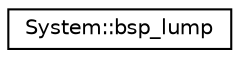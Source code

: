 digraph G
{
  edge [fontname="Helvetica",fontsize="10",labelfontname="Helvetica",labelfontsize="10"];
  node [fontname="Helvetica",fontsize="10",shape=record];
  rankdir="LR";
  Node1 [label="System::bsp_lump",height=0.2,width=0.4,color="black", fillcolor="white", style="filled",URL="$struct_system_1_1bsp__lump.html"];
}
